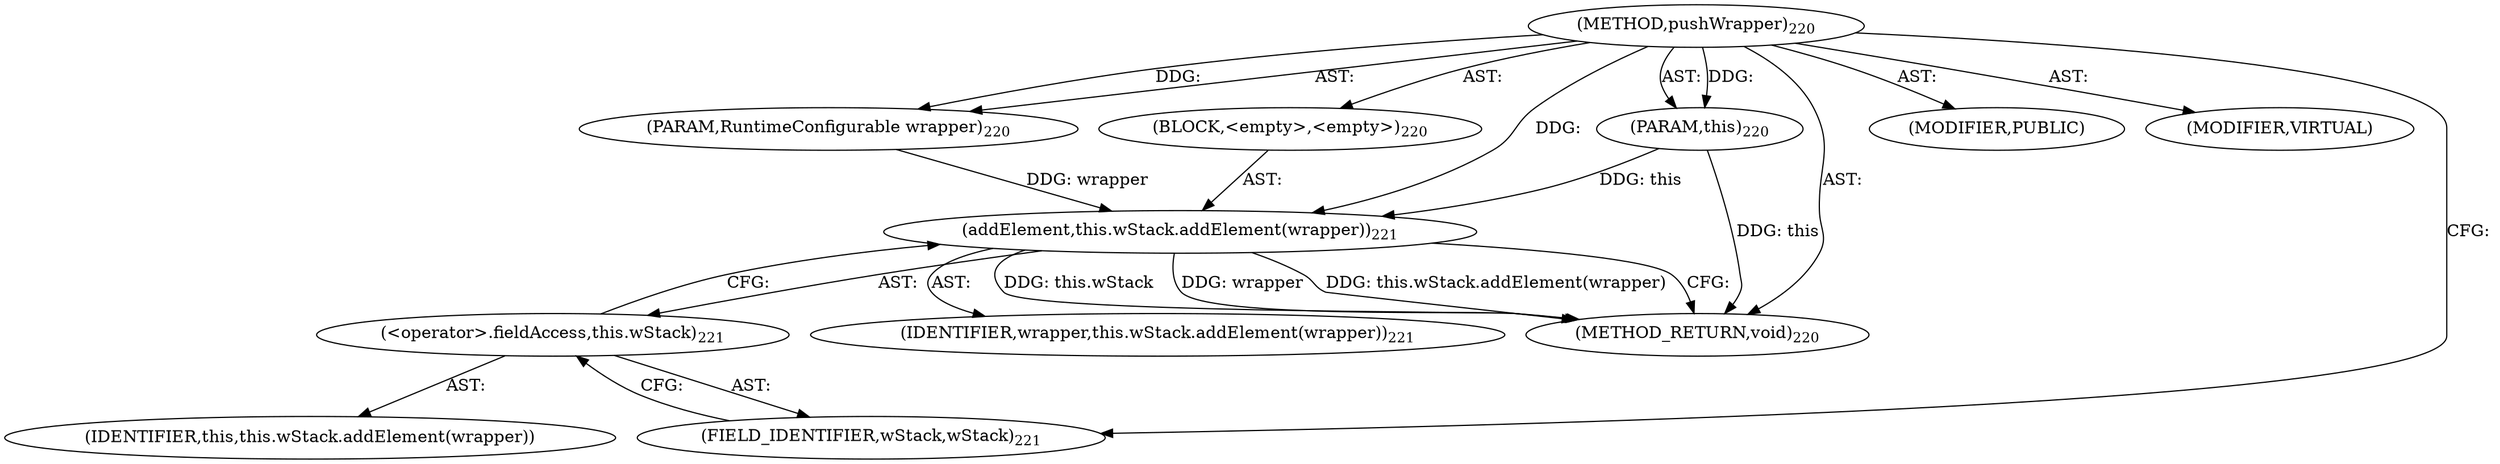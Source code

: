 digraph "pushWrapper" {  
"111669149705" [label = <(METHOD,pushWrapper)<SUB>220</SUB>> ]
"115964117008" [label = <(PARAM,this)<SUB>220</SUB>> ]
"115964117009" [label = <(PARAM,RuntimeConfigurable wrapper)<SUB>220</SUB>> ]
"25769803787" [label = <(BLOCK,&lt;empty&gt;,&lt;empty&gt;)<SUB>220</SUB>> ]
"30064771137" [label = <(addElement,this.wStack.addElement(wrapper))<SUB>221</SUB>> ]
"30064771138" [label = <(&lt;operator&gt;.fieldAccess,this.wStack)<SUB>221</SUB>> ]
"68719476774" [label = <(IDENTIFIER,this,this.wStack.addElement(wrapper))> ]
"55834574877" [label = <(FIELD_IDENTIFIER,wStack,wStack)<SUB>221</SUB>> ]
"68719476775" [label = <(IDENTIFIER,wrapper,this.wStack.addElement(wrapper))<SUB>221</SUB>> ]
"133143986205" [label = <(MODIFIER,PUBLIC)> ]
"133143986206" [label = <(MODIFIER,VIRTUAL)> ]
"128849018889" [label = <(METHOD_RETURN,void)<SUB>220</SUB>> ]
  "111669149705" -> "115964117008"  [ label = "AST: "] 
  "111669149705" -> "115964117009"  [ label = "AST: "] 
  "111669149705" -> "25769803787"  [ label = "AST: "] 
  "111669149705" -> "133143986205"  [ label = "AST: "] 
  "111669149705" -> "133143986206"  [ label = "AST: "] 
  "111669149705" -> "128849018889"  [ label = "AST: "] 
  "25769803787" -> "30064771137"  [ label = "AST: "] 
  "30064771137" -> "30064771138"  [ label = "AST: "] 
  "30064771137" -> "68719476775"  [ label = "AST: "] 
  "30064771138" -> "68719476774"  [ label = "AST: "] 
  "30064771138" -> "55834574877"  [ label = "AST: "] 
  "30064771137" -> "128849018889"  [ label = "CFG: "] 
  "30064771138" -> "30064771137"  [ label = "CFG: "] 
  "55834574877" -> "30064771138"  [ label = "CFG: "] 
  "111669149705" -> "55834574877"  [ label = "CFG: "] 
  "115964117008" -> "128849018889"  [ label = "DDG: this"] 
  "30064771137" -> "128849018889"  [ label = "DDG: this.wStack"] 
  "30064771137" -> "128849018889"  [ label = "DDG: wrapper"] 
  "30064771137" -> "128849018889"  [ label = "DDG: this.wStack.addElement(wrapper)"] 
  "111669149705" -> "115964117008"  [ label = "DDG: "] 
  "111669149705" -> "115964117009"  [ label = "DDG: "] 
  "115964117008" -> "30064771137"  [ label = "DDG: this"] 
  "115964117009" -> "30064771137"  [ label = "DDG: wrapper"] 
  "111669149705" -> "30064771137"  [ label = "DDG: "] 
}
